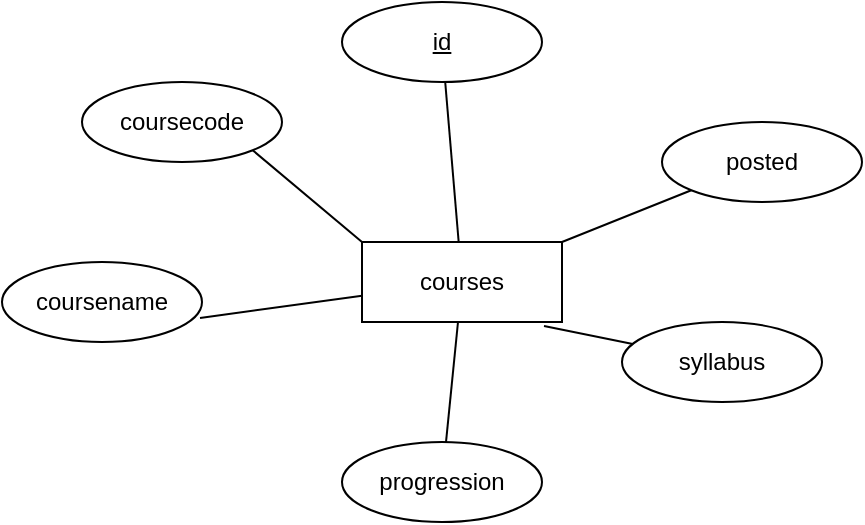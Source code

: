 <mxfile>
    <diagram id="xNn7gk954oEyVabB5T0j" name="Page-1">
        <mxGraphModel dx="477" dy="700" grid="1" gridSize="10" guides="1" tooltips="1" connect="1" arrows="1" fold="1" page="1" pageScale="1" pageWidth="850" pageHeight="1100" math="0" shadow="0">
            <root>
                <mxCell id="0"/>
                <mxCell id="1" parent="0"/>
                <mxCell id="2" value="courses" style="whiteSpace=wrap;html=1;align=center;" vertex="1" parent="1">
                    <mxGeometry x="260" y="250" width="100" height="40" as="geometry"/>
                </mxCell>
                <mxCell id="3" value="progression" style="ellipse;whiteSpace=wrap;html=1;align=center;" vertex="1" parent="1">
                    <mxGeometry x="250" y="350" width="100" height="40" as="geometry"/>
                </mxCell>
                <mxCell id="4" value="syllabus" style="ellipse;whiteSpace=wrap;html=1;align=center;" vertex="1" parent="1">
                    <mxGeometry x="390" y="290" width="100" height="40" as="geometry"/>
                </mxCell>
                <mxCell id="5" value="posted" style="ellipse;whiteSpace=wrap;html=1;align=center;" vertex="1" parent="1">
                    <mxGeometry x="410" y="190" width="100" height="40" as="geometry"/>
                </mxCell>
                <mxCell id="6" value="coursename" style="ellipse;whiteSpace=wrap;html=1;align=center;" vertex="1" parent="1">
                    <mxGeometry x="80" y="260" width="100" height="40" as="geometry"/>
                </mxCell>
                <mxCell id="7" value="coursecode" style="ellipse;whiteSpace=wrap;html=1;align=center;" vertex="1" parent="1">
                    <mxGeometry x="120" y="170" width="100" height="40" as="geometry"/>
                </mxCell>
                <mxCell id="8" value="id" style="ellipse;whiteSpace=wrap;html=1;align=center;fontStyle=4;" vertex="1" parent="1">
                    <mxGeometry x="250" y="130" width="100" height="40" as="geometry"/>
                </mxCell>
                <mxCell id="15" value="" style="endArrow=none;html=1;rounded=0;" edge="1" parent="1" source="8" target="2">
                    <mxGeometry relative="1" as="geometry">
                        <mxPoint x="200" y="360" as="sourcePoint"/>
                        <mxPoint x="360" y="360" as="targetPoint"/>
                    </mxGeometry>
                </mxCell>
                <mxCell id="16" value="" style="endArrow=none;html=1;rounded=0;exitX=1;exitY=1;exitDx=0;exitDy=0;entryX=0;entryY=0;entryDx=0;entryDy=0;" edge="1" parent="1" source="7" target="2">
                    <mxGeometry relative="1" as="geometry">
                        <mxPoint x="200" y="360" as="sourcePoint"/>
                        <mxPoint x="360" y="360" as="targetPoint"/>
                    </mxGeometry>
                </mxCell>
                <mxCell id="17" value="" style="endArrow=none;html=1;rounded=0;exitX=0.99;exitY=0.7;exitDx=0;exitDy=0;exitPerimeter=0;" edge="1" parent="1" source="6" target="2">
                    <mxGeometry relative="1" as="geometry">
                        <mxPoint x="200" y="360" as="sourcePoint"/>
                        <mxPoint x="360" y="360" as="targetPoint"/>
                    </mxGeometry>
                </mxCell>
                <mxCell id="18" value="" style="endArrow=none;html=1;rounded=0;" edge="1" parent="1" source="2" target="3">
                    <mxGeometry relative="1" as="geometry">
                        <mxPoint x="200" y="360" as="sourcePoint"/>
                        <mxPoint x="360" y="360" as="targetPoint"/>
                    </mxGeometry>
                </mxCell>
                <mxCell id="19" value="" style="endArrow=none;html=1;rounded=0;exitX=0.91;exitY=1.05;exitDx=0;exitDy=0;exitPerimeter=0;" edge="1" parent="1" source="2" target="4">
                    <mxGeometry relative="1" as="geometry">
                        <mxPoint x="200" y="360" as="sourcePoint"/>
                        <mxPoint x="360" y="360" as="targetPoint"/>
                    </mxGeometry>
                </mxCell>
                <mxCell id="20" value="" style="endArrow=none;html=1;rounded=0;entryX=0;entryY=1;entryDx=0;entryDy=0;" edge="1" parent="1" source="2" target="5">
                    <mxGeometry relative="1" as="geometry">
                        <mxPoint x="200" y="360" as="sourcePoint"/>
                        <mxPoint x="360" y="360" as="targetPoint"/>
                    </mxGeometry>
                </mxCell>
            </root>
        </mxGraphModel>
    </diagram>
</mxfile>